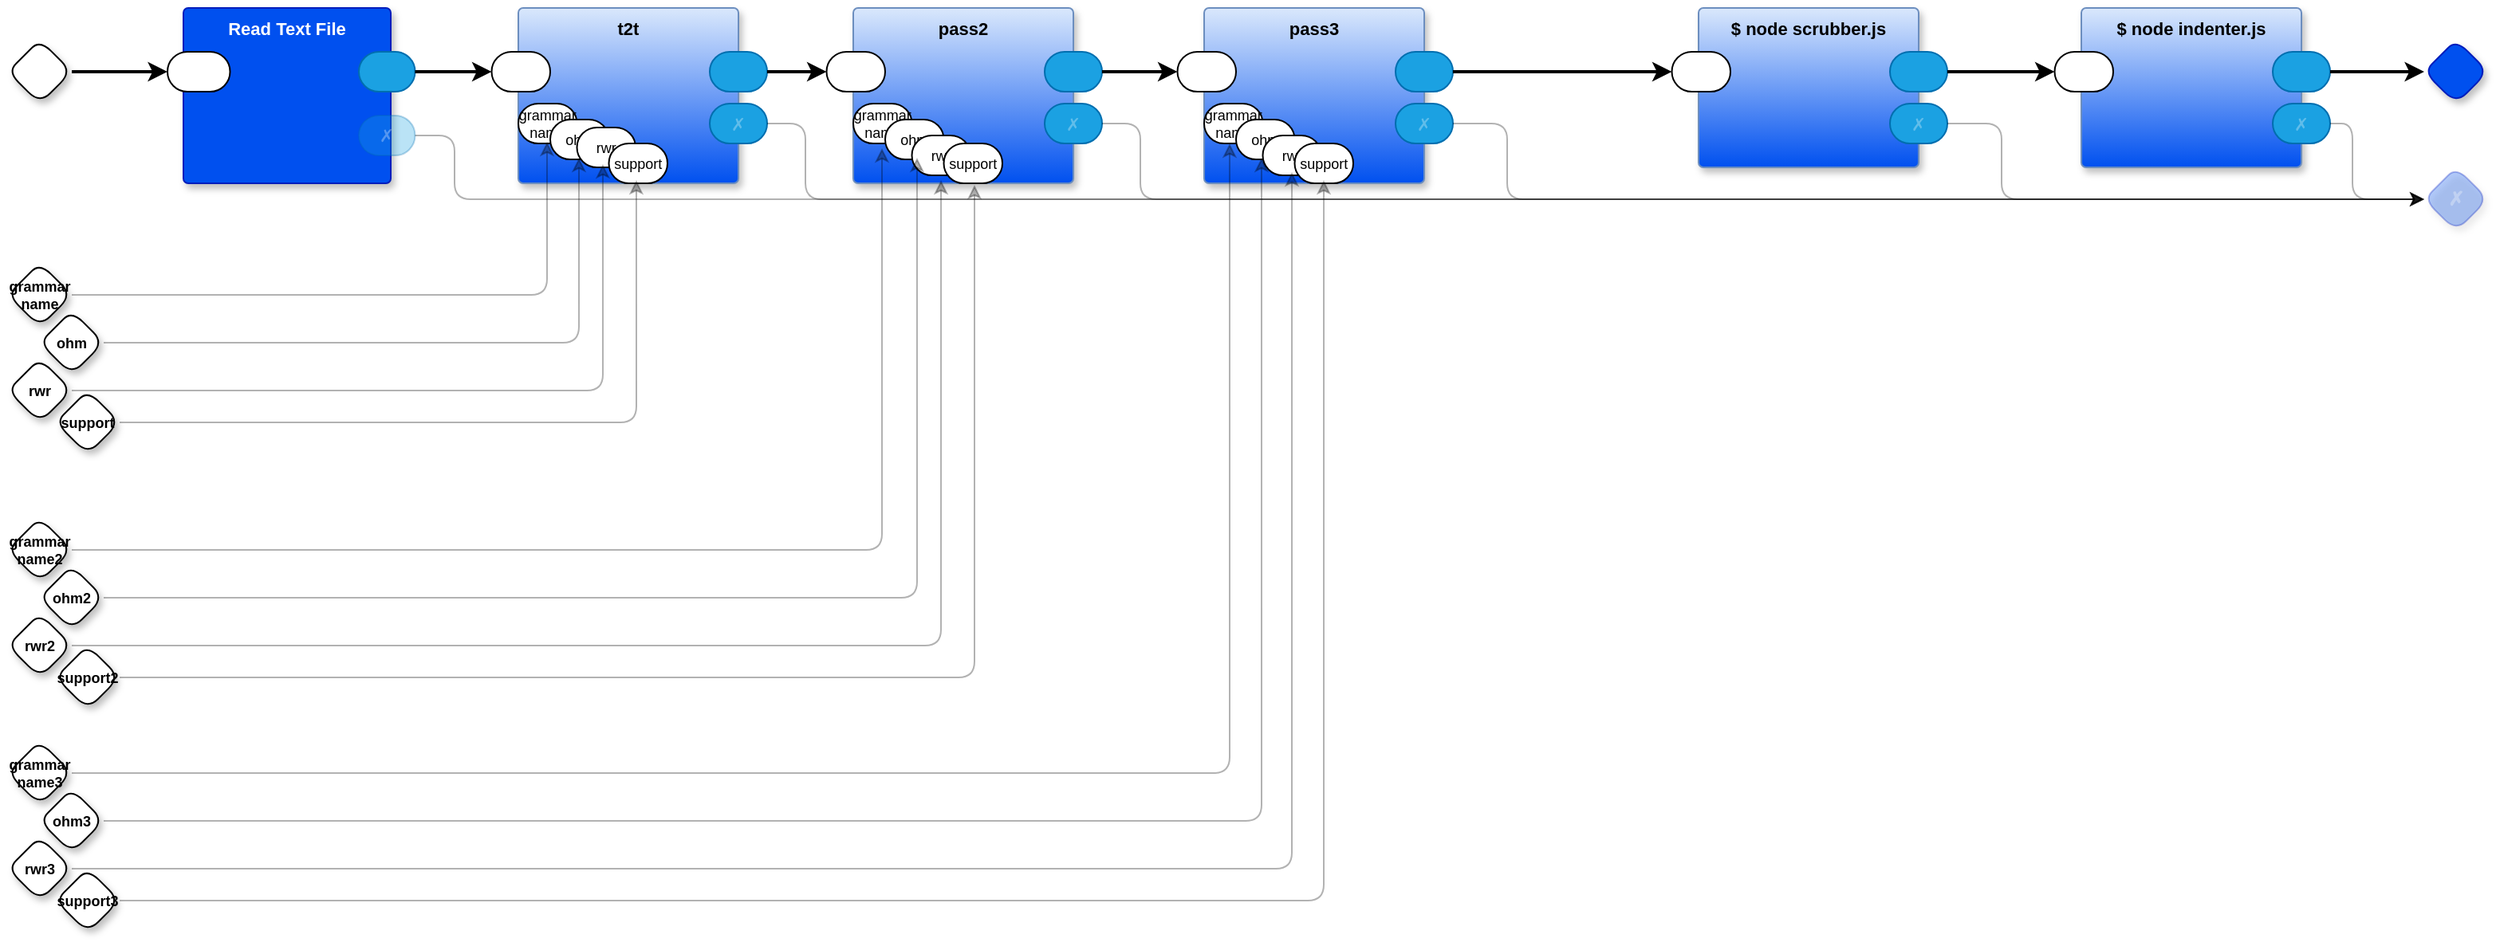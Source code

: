 <mxfile version="24.4.8" type="device" pages="4">
  <diagram id="Rfz-nHKzfFXtIfp8jGCo" name="main">
    <mxGraphModel dx="1050" dy="583" grid="1" gridSize="10" guides="1" tooltips="1" connect="1" arrows="1" fold="1" page="1" pageScale="1" pageWidth="850" pageHeight="1100" math="0" shadow="0">
      <root>
        <mxCell id="0" />
        <mxCell id="1" parent="0" />
        <mxCell id="_-YTuwWALcvk040Sg-yM-1" value="t2t" style="rounded=1;whiteSpace=wrap;html=1;container=1;recursiveResize=0;verticalAlign=top;arcSize=6;fontStyle=1;autosize=0;points=[];absoluteArcSize=1;shadow=1;strokeColor=#6c8ebf;fillColor=#dae8fc;fontFamily=Helvetica;fontSize=11;gradientColor=#0050EF;fontColor=default;" parent="1" vertex="1">
          <mxGeometry x="340" y="120" width="138" height="110" as="geometry">
            <mxRectangle x="-98" y="-1230" width="99" height="26" as="alternateBounds" />
          </mxGeometry>
        </mxCell>
        <mxCell id="_-YTuwWALcvk040Sg-yM-2" value="" style="rounded=1;whiteSpace=wrap;html=1;sketch=0;points=[[0,0.5,0,0,0],[1,0.5,0,0,0]];arcSize=50;fontFamily=Helvetica;fontSize=11;fontColor=default;" parent="_-YTuwWALcvk040Sg-yM-1" vertex="1">
          <mxGeometry x="-16.75" y="27.5" width="36.75" height="25" as="geometry" />
        </mxCell>
        <mxCell id="_-YTuwWALcvk040Sg-yM-3" value="" style="rounded=1;whiteSpace=wrap;html=1;sketch=0;points=[[0,0.5,0,0,0],[1,0.5,0,0,0]];fillColor=#1ba1e2;fontColor=#ffffff;strokeColor=#006EAF;arcSize=50;fontFamily=Helvetica;fontSize=11;" parent="_-YTuwWALcvk040Sg-yM-1" vertex="1">
          <mxGeometry x="120" y="27.5" width="36" height="25" as="geometry" />
        </mxCell>
        <mxCell id="_-YTuwWALcvk040Sg-yM-4" value="✗" style="rounded=1;whiteSpace=wrap;html=1;sketch=0;points=[[0,0.5,0,0,0],[1,0.5,0,0,0]];fillColor=#1ba1e2;fontColor=#ffffff;strokeColor=#006EAF;arcSize=50;fontFamily=Helvetica;fontSize=11;textOpacity=30;" parent="_-YTuwWALcvk040Sg-yM-1" vertex="1">
          <mxGeometry x="120" y="60" width="36" height="25" as="geometry" />
        </mxCell>
        <mxCell id="VTmQtG-PegYEg4OVuffs-2" value="grammar&#xa;name" style="rounded=1;sketch=0;points=[[0,0.5,0,0,0],[1,0.5,0,0,0]];arcSize=50;fontFamily=Helvetica;fontSize=9;fontColor=default;" parent="_-YTuwWALcvk040Sg-yM-1" vertex="1">
          <mxGeometry y="60" width="36.75" height="25" as="geometry" />
        </mxCell>
        <mxCell id="LCIWxbHtnL4AgZjA0z7f-9" value="ohm" style="rounded=1;sketch=0;points=[[0,0.5,0,0,0],[1,0.5,0,0,0]];arcSize=50;fontFamily=Helvetica;fontSize=9;fontColor=default;" parent="_-YTuwWALcvk040Sg-yM-1" vertex="1">
          <mxGeometry x="20" y="70" width="36.75" height="25" as="geometry" />
        </mxCell>
        <mxCell id="LCIWxbHtnL4AgZjA0z7f-10" value="rwr" style="rounded=1;sketch=0;points=[[0,0.5,0,0,0],[1,0.5,0,0,0]];arcSize=50;fontFamily=Helvetica;fontSize=9;fontColor=default;" parent="_-YTuwWALcvk040Sg-yM-1" vertex="1">
          <mxGeometry x="36.75" y="75" width="36.75" height="25" as="geometry" />
        </mxCell>
        <mxCell id="VTmQtG-PegYEg4OVuffs-1" value="support" style="rounded=1;sketch=0;points=[[0,0.5,0,0,0],[1,0.5,0,0,0]];arcSize=50;fontFamily=Helvetica;fontSize=9;fontColor=default;" parent="_-YTuwWALcvk040Sg-yM-1" vertex="1">
          <mxGeometry x="56.75" y="85" width="36.75" height="25" as="geometry" />
        </mxCell>
        <mxCell id="_-YTuwWALcvk040Sg-yM-5" value="" style="rhombus;whiteSpace=wrap;html=1;rounded=1;fontStyle=1;glass=0;sketch=0;fontSize=12;points=[[0,0.5,0,0,0],[0.5,0,0,0,0],[0.5,1,0,0,0],[1,0.5,0,0,0]];shadow=1;fontFamily=Helvetica;fontColor=default;" parent="1" vertex="1">
          <mxGeometry x="20" y="140" width="40" height="40" as="geometry" />
        </mxCell>
        <mxCell id="_-YTuwWALcvk040Sg-yM-6" value="" style="rhombus;whiteSpace=wrap;html=1;rounded=1;fontStyle=1;glass=0;sketch=0;fontSize=12;points=[[0,0.5,0,0,0],[0.5,0,0,0,0],[0.5,1,0,0,0],[1,0.5,0,0,0]];shadow=1;fillColor=#0050ef;fontColor=#ffffff;strokeColor=#001DBC;fontFamily=Helvetica;" parent="1" vertex="1">
          <mxGeometry x="1535" y="140" width="40" height="40" as="geometry" />
        </mxCell>
        <mxCell id="_-YTuwWALcvk040Sg-yM-7" value="✗" style="rhombus;whiteSpace=wrap;html=1;rounded=1;fillColor=#0050ef;fontColor=#ffffff;strokeColor=#001DBC;fontStyle=1;glass=0;sketch=0;fontSize=12;points=[[0,0.5,0,0,0],[0.5,0,0,0,0],[0.5,1,0,0,0],[1,0.5,0,0,0]];shadow=1;opacity=30;textOpacity=30;" parent="1" vertex="1">
          <mxGeometry x="1535" y="220" width="40" height="40" as="geometry" />
        </mxCell>
        <mxCell id="_-YTuwWALcvk040Sg-yM-9" style="edgeStyle=orthogonalEdgeStyle;rounded=1;orthogonalLoop=1;jettySize=auto;html=1;exitX=1;exitY=0.5;exitDx=0;exitDy=0;exitPerimeter=0;entryX=0;entryY=0.5;entryDx=0;entryDy=0;entryPerimeter=0;curved=0;opacity=30;" parent="1" source="_-YTuwWALcvk040Sg-yM-4" target="_-YTuwWALcvk040Sg-yM-7" edge="1">
          <mxGeometry relative="1" as="geometry">
            <Array as="points">
              <mxPoint x="520" y="193" />
              <mxPoint x="520" y="240" />
              <mxPoint x="770" y="240" />
            </Array>
          </mxGeometry>
        </mxCell>
        <mxCell id="VGZLOjveox1qzQNJpgzl-1" value="Read Text File" style="rounded=1;whiteSpace=wrap;html=1;sketch=0;container=1;recursiveResize=0;verticalAlign=top;arcSize=6;fontStyle=1;autosize=0;points=[];absoluteArcSize=1;shadow=1;strokeColor=#001DBC;fillColor=#0050ef;fontColor=#ffffff;fontFamily=Helvetica;fontSize=11;" parent="1" vertex="1">
          <mxGeometry x="130" y="120" width="130" height="110" as="geometry">
            <mxRectangle x="-98" y="-1230" width="99" height="26" as="alternateBounds" />
          </mxGeometry>
        </mxCell>
        <mxCell id="VGZLOjveox1qzQNJpgzl-2" value="" style="rounded=1;whiteSpace=wrap;html=1;sketch=0;points=[[0,0.5,0,0,0],[1,0.5,0,0,0]];arcSize=50;fontFamily=Helvetica;fontSize=11;fontColor=default;" parent="VGZLOjveox1qzQNJpgzl-1" vertex="1">
          <mxGeometry x="-10" y="27.5" width="39.25" height="25" as="geometry" />
        </mxCell>
        <mxCell id="VGZLOjveox1qzQNJpgzl-3" value="" style="rounded=1;whiteSpace=wrap;html=1;sketch=0;points=[[0,0.5,0,0,0],[1,0.5,0,0,0]];fillColor=#1ba1e2;fontColor=#ffffff;strokeColor=#006EAF;arcSize=50;fontFamily=Helvetica;fontSize=11;" parent="VGZLOjveox1qzQNJpgzl-1" vertex="1">
          <mxGeometry x="110" y="27.5" width="35.25" height="25" as="geometry" />
        </mxCell>
        <mxCell id="VGZLOjveox1qzQNJpgzl-4" value="✗" style="rounded=1;whiteSpace=wrap;html=1;sketch=0;points=[[0,0.5,0,0,0],[1,0.5,0,0,0]];fillColor=#1ba1e2;fontColor=#ffffff;strokeColor=#006EAF;arcSize=50;fontFamily=Helvetica;fontSize=11;textOpacity=30;opacity=30;" parent="VGZLOjveox1qzQNJpgzl-1" vertex="1">
          <mxGeometry x="110" y="67.5" width="35.25" height="25" as="geometry" />
        </mxCell>
        <mxCell id="VGZLOjveox1qzQNJpgzl-5" style="edgeStyle=orthogonalEdgeStyle;rounded=0;orthogonalLoop=1;jettySize=auto;html=1;exitX=1;exitY=0.5;exitDx=0;exitDy=0;exitPerimeter=0;entryX=0;entryY=0.5;entryDx=0;entryDy=0;entryPerimeter=0;strokeWidth=2;" parent="1" source="_-YTuwWALcvk040Sg-yM-5" target="VGZLOjveox1qzQNJpgzl-2" edge="1">
          <mxGeometry relative="1" as="geometry" />
        </mxCell>
        <mxCell id="VGZLOjveox1qzQNJpgzl-6" style="edgeStyle=orthogonalEdgeStyle;rounded=0;orthogonalLoop=1;jettySize=auto;html=1;exitX=1;exitY=0.5;exitDx=0;exitDy=0;exitPerimeter=0;strokeWidth=2;" parent="1" source="VGZLOjveox1qzQNJpgzl-3" target="_-YTuwWALcvk040Sg-yM-2" edge="1">
          <mxGeometry relative="1" as="geometry" />
        </mxCell>
        <mxCell id="VGZLOjveox1qzQNJpgzl-7" style="edgeStyle=orthogonalEdgeStyle;rounded=1;orthogonalLoop=1;jettySize=auto;html=1;exitX=1;exitY=0.5;exitDx=0;exitDy=0;exitPerimeter=0;entryX=0;entryY=0.5;entryDx=0;entryDy=0;entryPerimeter=0;curved=0;opacity=30;" parent="1" source="VGZLOjveox1qzQNJpgzl-4" target="_-YTuwWALcvk040Sg-yM-7" edge="1">
          <mxGeometry relative="1" as="geometry">
            <Array as="points">
              <mxPoint x="300" y="200" />
              <mxPoint x="300" y="240" />
            </Array>
          </mxGeometry>
        </mxCell>
        <mxCell id="CZ-6qLe8DsOaRnYPHkps-1" value="pass2" style="rounded=1;whiteSpace=wrap;html=1;container=1;recursiveResize=0;verticalAlign=top;arcSize=6;fontStyle=1;autosize=0;points=[];absoluteArcSize=1;shadow=1;strokeColor=#6c8ebf;fillColor=#dae8fc;fontFamily=Helvetica;fontSize=11;gradientColor=#0050EF;fontColor=default;" parent="1" vertex="1">
          <mxGeometry x="550" y="120" width="138" height="110" as="geometry">
            <mxRectangle x="-98" y="-1230" width="99" height="26" as="alternateBounds" />
          </mxGeometry>
        </mxCell>
        <mxCell id="CZ-6qLe8DsOaRnYPHkps-2" value="" style="rounded=1;whiteSpace=wrap;html=1;sketch=0;points=[[0,0.5,0,0,0],[1,0.5,0,0,0]];arcSize=50;fontFamily=Helvetica;fontSize=11;fontColor=default;" parent="CZ-6qLe8DsOaRnYPHkps-1" vertex="1">
          <mxGeometry x="-16.75" y="27.5" width="36.75" height="25" as="geometry" />
        </mxCell>
        <mxCell id="CZ-6qLe8DsOaRnYPHkps-3" value="" style="rounded=1;whiteSpace=wrap;html=1;sketch=0;points=[[0,0.5,0,0,0],[1,0.5,0,0,0]];fillColor=#1ba1e2;fontColor=#ffffff;strokeColor=#006EAF;arcSize=50;fontFamily=Helvetica;fontSize=11;" parent="CZ-6qLe8DsOaRnYPHkps-1" vertex="1">
          <mxGeometry x="120" y="27.5" width="36" height="25" as="geometry" />
        </mxCell>
        <mxCell id="CZ-6qLe8DsOaRnYPHkps-4" value="✗" style="rounded=1;whiteSpace=wrap;html=1;sketch=0;points=[[0,0.5,0,0,0],[1,0.5,0,0,0]];fillColor=#1ba1e2;fontColor=#ffffff;strokeColor=#006EAF;arcSize=50;fontFamily=Helvetica;fontSize=11;textOpacity=30;" parent="CZ-6qLe8DsOaRnYPHkps-1" vertex="1">
          <mxGeometry x="120" y="60" width="36" height="25" as="geometry" />
        </mxCell>
        <mxCell id="LCIWxbHtnL4AgZjA0z7f-11" value="grammar&#xa;name" style="rounded=1;sketch=0;points=[[0,0.5,0,0,0],[1,0.5,0,0,0]];arcSize=50;fontFamily=Helvetica;fontSize=9;fontColor=default;" parent="CZ-6qLe8DsOaRnYPHkps-1" vertex="1">
          <mxGeometry y="60" width="36.75" height="25" as="geometry" />
        </mxCell>
        <mxCell id="LCIWxbHtnL4AgZjA0z7f-12" value="ohm" style="rounded=1;sketch=0;points=[[0,0.5,0,0,0],[1,0.5,0,0,0]];arcSize=50;fontFamily=Helvetica;fontSize=9;fontColor=default;" parent="CZ-6qLe8DsOaRnYPHkps-1" vertex="1">
          <mxGeometry x="20" y="70" width="36.75" height="25" as="geometry" />
        </mxCell>
        <mxCell id="VTmQtG-PegYEg4OVuffs-7" value="rwr" style="rounded=1;sketch=0;points=[[0,0.5,0,0,0],[1,0.5,0,0,0]];arcSize=50;fontFamily=Helvetica;fontSize=9;fontColor=default;" parent="CZ-6qLe8DsOaRnYPHkps-1" vertex="1">
          <mxGeometry x="36.75" y="80" width="36.75" height="25" as="geometry" />
        </mxCell>
        <mxCell id="VTmQtG-PegYEg4OVuffs-8" value="support" style="rounded=1;sketch=0;points=[[0,0.5,0,0,0],[1,0.5,0,0,0]];arcSize=50;fontFamily=Helvetica;fontSize=9;fontColor=default;" parent="CZ-6qLe8DsOaRnYPHkps-1" vertex="1">
          <mxGeometry x="56.75" y="85" width="36.75" height="25" as="geometry" />
        </mxCell>
        <mxCell id="CZ-6qLe8DsOaRnYPHkps-5" style="edgeStyle=orthogonalEdgeStyle;rounded=1;orthogonalLoop=1;jettySize=auto;html=1;exitX=1;exitY=0.5;exitDx=0;exitDy=0;exitPerimeter=0;entryX=0;entryY=0.5;entryDx=0;entryDy=0;entryPerimeter=0;curved=0;opacity=30;" parent="1" source="CZ-6qLe8DsOaRnYPHkps-4" target="_-YTuwWALcvk040Sg-yM-7" edge="1">
          <mxGeometry relative="1" as="geometry">
            <Array as="points">
              <mxPoint x="730" y="193" />
              <mxPoint x="730" y="240" />
            </Array>
          </mxGeometry>
        </mxCell>
        <mxCell id="LCIWxbHtnL4AgZjA0z7f-1" value="$ node indenter.js" style="rounded=1;whiteSpace=wrap;html=1;container=1;recursiveResize=0;verticalAlign=top;arcSize=6;fontStyle=1;autosize=0;points=[];absoluteArcSize=1;shadow=1;strokeColor=#6c8ebf;fillColor=#dae8fc;fontFamily=Helvetica;fontSize=11;gradientColor=#0050EF;fontColor=default;" parent="1" vertex="1">
          <mxGeometry x="1320" y="120" width="138" height="100" as="geometry">
            <mxRectangle x="-98" y="-1230" width="99" height="26" as="alternateBounds" />
          </mxGeometry>
        </mxCell>
        <mxCell id="LCIWxbHtnL4AgZjA0z7f-2" value="" style="rounded=1;whiteSpace=wrap;html=1;sketch=0;points=[[0,0.5,0,0,0],[1,0.5,0,0,0]];arcSize=50;fontFamily=Helvetica;fontSize=11;fontColor=default;" parent="LCIWxbHtnL4AgZjA0z7f-1" vertex="1">
          <mxGeometry x="-16.75" y="27.5" width="36.75" height="25" as="geometry" />
        </mxCell>
        <mxCell id="LCIWxbHtnL4AgZjA0z7f-3" value="" style="rounded=1;whiteSpace=wrap;html=1;sketch=0;points=[[0,0.5,0,0,0],[1,0.5,0,0,0]];fillColor=#1ba1e2;fontColor=#ffffff;strokeColor=#006EAF;arcSize=50;fontFamily=Helvetica;fontSize=11;" parent="LCIWxbHtnL4AgZjA0z7f-1" vertex="1">
          <mxGeometry x="120" y="27.5" width="36" height="25" as="geometry" />
        </mxCell>
        <mxCell id="LCIWxbHtnL4AgZjA0z7f-4" value="✗" style="rounded=1;whiteSpace=wrap;html=1;sketch=0;points=[[0,0.5,0,0,0],[1,0.5,0,0,0]];fillColor=#1ba1e2;fontColor=#ffffff;strokeColor=#006EAF;arcSize=50;fontFamily=Helvetica;fontSize=11;textOpacity=30;" parent="LCIWxbHtnL4AgZjA0z7f-1" vertex="1">
          <mxGeometry x="120" y="60" width="36" height="25" as="geometry" />
        </mxCell>
        <mxCell id="LCIWxbHtnL4AgZjA0z7f-7" style="edgeStyle=orthogonalEdgeStyle;rounded=1;orthogonalLoop=1;jettySize=auto;html=1;entryX=0;entryY=0.5;entryDx=0;entryDy=0;entryPerimeter=0;curved=0;opacity=30;" parent="1" source="LCIWxbHtnL4AgZjA0z7f-4" target="_-YTuwWALcvk040Sg-yM-7" edge="1">
          <mxGeometry relative="1" as="geometry">
            <Array as="points">
              <mxPoint x="1490" y="193" />
              <mxPoint x="1490" y="240" />
            </Array>
          </mxGeometry>
        </mxCell>
        <mxCell id="LCIWxbHtnL4AgZjA0z7f-13" value="grammar&#xa;name" style="rhombus;rounded=1;fontStyle=1;glass=0;sketch=0;fontSize=9;points=[[0,0.5,0,0,0],[0.5,0,0,0,0],[0.5,1,0,0,0],[1,0.5,0,0,0]];shadow=1;fontFamily=Helvetica;fontColor=default;" parent="1" vertex="1">
          <mxGeometry x="20" y="280" width="40" height="40" as="geometry" />
        </mxCell>
        <mxCell id="LCIWxbHtnL4AgZjA0z7f-14" value="ohm" style="rhombus;rounded=1;fontStyle=1;glass=0;sketch=0;fontSize=9;points=[[0,0.5,0,0,0],[0.5,0,0,0,0],[0.5,1,0,0,0],[1,0.5,0,0,0]];shadow=1;fontFamily=Helvetica;fontColor=default;" parent="1" vertex="1">
          <mxGeometry x="40" y="310" width="40" height="40" as="geometry" />
        </mxCell>
        <mxCell id="LCIWxbHtnL4AgZjA0z7f-17" style="edgeStyle=orthogonalEdgeStyle;rounded=1;orthogonalLoop=1;jettySize=auto;html=1;exitX=1;exitY=0.5;exitDx=0;exitDy=0;exitPerimeter=0;entryX=0.49;entryY=0.96;entryDx=0;entryDy=0;entryPerimeter=0;curved=0;opacity=30;" parent="1" source="LCIWxbHtnL4AgZjA0z7f-13" target="VTmQtG-PegYEg4OVuffs-2" edge="1">
          <mxGeometry relative="1" as="geometry" />
        </mxCell>
        <mxCell id="LCIWxbHtnL4AgZjA0z7f-18" style="edgeStyle=orthogonalEdgeStyle;rounded=1;orthogonalLoop=1;jettySize=auto;html=1;exitX=1;exitY=0.5;exitDx=0;exitDy=0;exitPerimeter=0;entryX=0.49;entryY=0.96;entryDx=0;entryDy=0;entryPerimeter=0;curved=0;opacity=30;" parent="1" source="LCIWxbHtnL4AgZjA0z7f-14" target="LCIWxbHtnL4AgZjA0z7f-9" edge="1">
          <mxGeometry relative="1" as="geometry" />
        </mxCell>
        <mxCell id="VTmQtG-PegYEg4OVuffs-3" value="rwr" style="rhombus;rounded=1;fontStyle=1;glass=0;sketch=0;fontSize=9;points=[[0,0.5,0,0,0],[0.5,0,0,0,0],[0.5,1,0,0,0],[1,0.5,0,0,0]];shadow=1;fontFamily=Helvetica;fontColor=default;" parent="1" vertex="1">
          <mxGeometry x="20" y="340" width="40" height="40" as="geometry" />
        </mxCell>
        <mxCell id="VTmQtG-PegYEg4OVuffs-4" value="support" style="rhombus;rounded=1;fontStyle=1;glass=0;sketch=0;fontSize=9;points=[[0,0.5,0,0,0],[0.5,0,0,0,0],[0.5,1,0,0,0],[1,0.5,0,0,0]];shadow=1;fontFamily=Helvetica;fontColor=default;" parent="1" vertex="1">
          <mxGeometry x="50" y="360" width="40" height="40" as="geometry" />
        </mxCell>
        <mxCell id="VTmQtG-PegYEg4OVuffs-5" style="edgeStyle=orthogonalEdgeStyle;rounded=1;orthogonalLoop=1;jettySize=auto;html=1;exitX=1;exitY=0.5;exitDx=0;exitDy=0;exitPerimeter=0;entryX=0.442;entryY=0.92;entryDx=0;entryDy=0;entryPerimeter=0;curved=0;opacity=30;" parent="1" source="VTmQtG-PegYEg4OVuffs-3" target="LCIWxbHtnL4AgZjA0z7f-10" edge="1">
          <mxGeometry relative="1" as="geometry" />
        </mxCell>
        <mxCell id="VTmQtG-PegYEg4OVuffs-6" style="edgeStyle=orthogonalEdgeStyle;rounded=1;orthogonalLoop=1;jettySize=auto;html=1;exitX=1;exitY=0.5;exitDx=0;exitDy=0;exitPerimeter=0;entryX=0.469;entryY=0.92;entryDx=0;entryDy=0;entryPerimeter=0;curved=0;opacity=30;" parent="1" source="VTmQtG-PegYEg4OVuffs-4" target="VTmQtG-PegYEg4OVuffs-1" edge="1">
          <mxGeometry relative="1" as="geometry" />
        </mxCell>
        <mxCell id="VTmQtG-PegYEg4OVuffs-9" value="grammar&#xa;name2" style="rhombus;rounded=1;fontStyle=1;glass=0;sketch=0;fontSize=9;points=[[0,0.5,0,0,0],[0.5,0,0,0,0],[0.5,1,0,0,0],[1,0.5,0,0,0]];shadow=1;fontFamily=Helvetica;fontColor=default;" parent="1" vertex="1">
          <mxGeometry x="20" y="440" width="40" height="40" as="geometry" />
        </mxCell>
        <mxCell id="VTmQtG-PegYEg4OVuffs-10" value="ohm2" style="rhombus;rounded=1;fontStyle=1;glass=0;sketch=0;fontSize=9;points=[[0,0.5,0,0,0],[0.5,0,0,0,0],[0.5,1,0,0,0],[1,0.5,0,0,0]];shadow=1;fontFamily=Helvetica;fontColor=default;" parent="1" vertex="1">
          <mxGeometry x="40" y="470" width="40" height="40" as="geometry" />
        </mxCell>
        <mxCell id="VTmQtG-PegYEg4OVuffs-11" value="rwr2" style="rhombus;rounded=1;fontStyle=1;glass=0;sketch=0;fontSize=9;points=[[0,0.5,0,0,0],[0.5,0,0,0,0],[0.5,1,0,0,0],[1,0.5,0,0,0]];shadow=1;fontFamily=Helvetica;fontColor=default;" parent="1" vertex="1">
          <mxGeometry x="20" y="500" width="40" height="40" as="geometry" />
        </mxCell>
        <mxCell id="VTmQtG-PegYEg4OVuffs-12" value="support2" style="rhombus;rounded=1;fontStyle=1;glass=0;sketch=0;fontSize=9;points=[[0,0.5,0,0,0],[0.5,0,0,0,0],[0.5,1,0,0,0],[1,0.5,0,0,0]];shadow=1;fontFamily=Helvetica;fontColor=default;" parent="1" vertex="1">
          <mxGeometry x="50" y="520" width="40" height="40" as="geometry" />
        </mxCell>
        <mxCell id="VTmQtG-PegYEg4OVuffs-13" style="edgeStyle=orthogonalEdgeStyle;rounded=1;orthogonalLoop=1;jettySize=auto;html=1;exitX=1;exitY=0.5;exitDx=0;exitDy=0;exitPerimeter=0;entryX=0.49;entryY=1.12;entryDx=0;entryDy=0;entryPerimeter=0;curved=0;opacity=30;" parent="1" source="VTmQtG-PegYEg4OVuffs-9" target="LCIWxbHtnL4AgZjA0z7f-11" edge="1">
          <mxGeometry relative="1" as="geometry">
            <mxPoint x="188" y="460" as="targetPoint" />
          </mxGeometry>
        </mxCell>
        <mxCell id="VTmQtG-PegYEg4OVuffs-14" style="edgeStyle=orthogonalEdgeStyle;curved=0;rounded=1;orthogonalLoop=1;jettySize=auto;html=1;exitX=1;exitY=0.5;exitDx=0;exitDy=0;exitPerimeter=0;entryX=0.544;entryY=0.96;entryDx=0;entryDy=0;entryPerimeter=0;opacity=30;strokeColor=default;align=center;verticalAlign=middle;fontFamily=Helvetica;fontSize=11;fontColor=default;labelBackgroundColor=default;endArrow=classic;" parent="1" source="VTmQtG-PegYEg4OVuffs-10" target="LCIWxbHtnL4AgZjA0z7f-12" edge="1">
          <mxGeometry relative="1" as="geometry">
            <mxPoint x="258" y="490" as="targetPoint" />
          </mxGeometry>
        </mxCell>
        <mxCell id="VTmQtG-PegYEg4OVuffs-15" style="edgeStyle=orthogonalEdgeStyle;curved=0;rounded=1;orthogonalLoop=1;jettySize=auto;html=1;exitX=1;exitY=0.5;exitDx=0;exitDy=0;exitPerimeter=0;entryX=0.497;entryY=1.12;entryDx=0;entryDy=0;entryPerimeter=0;opacity=30;strokeColor=default;align=center;verticalAlign=middle;fontFamily=Helvetica;fontSize=11;fontColor=default;labelBackgroundColor=default;endArrow=classic;" parent="1" source="VTmQtG-PegYEg4OVuffs-11" target="VTmQtG-PegYEg4OVuffs-7" edge="1">
          <mxGeometry relative="1" as="geometry">
            <mxPoint x="198" y="520" as="targetPoint" />
          </mxGeometry>
        </mxCell>
        <mxCell id="VTmQtG-PegYEg4OVuffs-16" style="edgeStyle=orthogonalEdgeStyle;curved=0;rounded=1;orthogonalLoop=1;jettySize=auto;html=1;exitX=1;exitY=0.5;exitDx=0;exitDy=0;exitPerimeter=0;entryX=0.524;entryY=1.04;entryDx=0;entryDy=0;entryPerimeter=0;opacity=30;strokeColor=default;align=center;verticalAlign=middle;fontFamily=Helvetica;fontSize=11;fontColor=default;labelBackgroundColor=default;endArrow=classic;" parent="1" source="VTmQtG-PegYEg4OVuffs-12" target="VTmQtG-PegYEg4OVuffs-8" edge="1">
          <mxGeometry relative="1" as="geometry">
            <mxPoint x="268" y="550" as="targetPoint" />
          </mxGeometry>
        </mxCell>
        <mxCell id="PeTct7XzJ5eczt-76ZHi-1" style="edgeStyle=orthogonalEdgeStyle;curved=0;rounded=1;orthogonalLoop=1;jettySize=auto;html=1;exitX=1;exitY=0.5;exitDx=0;exitDy=0;exitPerimeter=0;entryX=0;entryY=0.5;entryDx=0;entryDy=0;entryPerimeter=0;strokeColor=default;strokeWidth=2;align=center;verticalAlign=middle;fontFamily=Helvetica;fontSize=11;fontColor=default;labelBackgroundColor=default;endArrow=classic;" parent="1" source="_-YTuwWALcvk040Sg-yM-3" target="CZ-6qLe8DsOaRnYPHkps-2" edge="1">
          <mxGeometry relative="1" as="geometry" />
        </mxCell>
        <mxCell id="PeTct7XzJ5eczt-76ZHi-3" value="pass3" style="rounded=1;whiteSpace=wrap;html=1;container=1;recursiveResize=0;verticalAlign=top;arcSize=6;fontStyle=1;autosize=0;points=[];absoluteArcSize=1;shadow=1;strokeColor=#6c8ebf;fillColor=#dae8fc;fontFamily=Helvetica;fontSize=11;gradientColor=#0050EF;fontColor=default;" parent="1" vertex="1">
          <mxGeometry x="770" y="120" width="138" height="110" as="geometry">
            <mxRectangle x="-98" y="-1230" width="99" height="26" as="alternateBounds" />
          </mxGeometry>
        </mxCell>
        <mxCell id="PeTct7XzJ5eczt-76ZHi-4" value="" style="rounded=1;whiteSpace=wrap;html=1;sketch=0;points=[[0,0.5,0,0,0],[1,0.5,0,0,0]];arcSize=50;fontFamily=Helvetica;fontSize=11;fontColor=default;" parent="PeTct7XzJ5eczt-76ZHi-3" vertex="1">
          <mxGeometry x="-16.75" y="27.5" width="36.75" height="25" as="geometry" />
        </mxCell>
        <mxCell id="PeTct7XzJ5eczt-76ZHi-5" value="" style="rounded=1;whiteSpace=wrap;html=1;sketch=0;points=[[0,0.5,0,0,0],[1,0.5,0,0,0]];fillColor=#1ba1e2;fontColor=#ffffff;strokeColor=#006EAF;arcSize=50;fontFamily=Helvetica;fontSize=11;" parent="PeTct7XzJ5eczt-76ZHi-3" vertex="1">
          <mxGeometry x="120" y="27.5" width="36" height="25" as="geometry" />
        </mxCell>
        <mxCell id="PeTct7XzJ5eczt-76ZHi-6" value="✗" style="rounded=1;whiteSpace=wrap;html=1;sketch=0;points=[[0,0.5,0,0,0],[1,0.5,0,0,0]];fillColor=#1ba1e2;fontColor=#ffffff;strokeColor=#006EAF;arcSize=50;fontFamily=Helvetica;fontSize=11;textOpacity=30;" parent="PeTct7XzJ5eczt-76ZHi-3" vertex="1">
          <mxGeometry x="120" y="60" width="36" height="25" as="geometry" />
        </mxCell>
        <mxCell id="PeTct7XzJ5eczt-76ZHi-7" value="grammar&#xa;name" style="rounded=1;sketch=0;points=[[0,0.5,0,0,0],[1,0.5,0,0,0]];arcSize=50;fontFamily=Helvetica;fontSize=9;fontColor=default;" parent="PeTct7XzJ5eczt-76ZHi-3" vertex="1">
          <mxGeometry y="60" width="36.75" height="25" as="geometry" />
        </mxCell>
        <mxCell id="PeTct7XzJ5eczt-76ZHi-8" value="ohm" style="rounded=1;sketch=0;points=[[0,0.5,0,0,0],[1,0.5,0,0,0]];arcSize=50;fontFamily=Helvetica;fontSize=9;fontColor=default;" parent="PeTct7XzJ5eczt-76ZHi-3" vertex="1">
          <mxGeometry x="20" y="70" width="36.75" height="25" as="geometry" />
        </mxCell>
        <mxCell id="PeTct7XzJ5eczt-76ZHi-9" value="rwr" style="rounded=1;sketch=0;points=[[0,0.5,0,0,0],[1,0.5,0,0,0]];arcSize=50;fontFamily=Helvetica;fontSize=9;fontColor=default;" parent="PeTct7XzJ5eczt-76ZHi-3" vertex="1">
          <mxGeometry x="36.75" y="80" width="36.75" height="25" as="geometry" />
        </mxCell>
        <mxCell id="PeTct7XzJ5eczt-76ZHi-10" value="support" style="rounded=1;sketch=0;points=[[0,0.5,0,0,0],[1,0.5,0,0,0]];arcSize=50;fontFamily=Helvetica;fontSize=9;fontColor=default;" parent="PeTct7XzJ5eczt-76ZHi-3" vertex="1">
          <mxGeometry x="56.75" y="85" width="36.75" height="25" as="geometry" />
        </mxCell>
        <mxCell id="PeTct7XzJ5eczt-76ZHi-11" style="edgeStyle=orthogonalEdgeStyle;curved=0;rounded=1;orthogonalLoop=1;jettySize=auto;html=1;exitX=1;exitY=0.5;exitDx=0;exitDy=0;exitPerimeter=0;entryX=0;entryY=0.5;entryDx=0;entryDy=0;entryPerimeter=0;strokeColor=default;strokeWidth=2;align=center;verticalAlign=middle;fontFamily=Helvetica;fontSize=11;fontColor=default;labelBackgroundColor=default;endArrow=classic;" parent="1" source="CZ-6qLe8DsOaRnYPHkps-3" target="PeTct7XzJ5eczt-76ZHi-4" edge="1">
          <mxGeometry relative="1" as="geometry" />
        </mxCell>
        <mxCell id="FwD1aDwRomljv2TTWLnS-1" style="edgeStyle=orthogonalEdgeStyle;curved=0;rounded=1;orthogonalLoop=1;jettySize=auto;html=1;entryX=0;entryY=0.5;entryDx=0;entryDy=0;entryPerimeter=0;strokeColor=default;strokeWidth=1;align=center;verticalAlign=middle;fontFamily=Helvetica;fontSize=11;fontColor=default;labelBackgroundColor=default;endArrow=classic;opacity=30;" parent="1" source="PeTct7XzJ5eczt-76ZHi-6" target="_-YTuwWALcvk040Sg-yM-7" edge="1">
          <mxGeometry relative="1" as="geometry">
            <Array as="points">
              <mxPoint x="960" y="193" />
              <mxPoint x="960" y="240" />
            </Array>
          </mxGeometry>
        </mxCell>
        <mxCell id="FwD1aDwRomljv2TTWLnS-2" value="grammar&#xa;name3" style="rhombus;rounded=1;fontStyle=1;glass=0;sketch=0;fontSize=9;points=[[0,0.5,0,0,0],[0.5,0,0,0,0],[0.5,1,0,0,0],[1,0.5,0,0,0]];shadow=1;fontFamily=Helvetica;fontColor=default;" parent="1" vertex="1">
          <mxGeometry x="20" y="580" width="40" height="40" as="geometry" />
        </mxCell>
        <mxCell id="FwD1aDwRomljv2TTWLnS-3" value="ohm3" style="rhombus;rounded=1;fontStyle=1;glass=0;sketch=0;fontSize=9;points=[[0,0.5,0,0,0],[0.5,0,0,0,0],[0.5,1,0,0,0],[1,0.5,0,0,0]];shadow=1;fontFamily=Helvetica;fontColor=default;" parent="1" vertex="1">
          <mxGeometry x="40" y="610" width="40" height="40" as="geometry" />
        </mxCell>
        <mxCell id="FwD1aDwRomljv2TTWLnS-4" value="rwr3" style="rhombus;rounded=1;fontStyle=1;glass=0;sketch=0;fontSize=9;points=[[0,0.5,0,0,0],[0.5,0,0,0,0],[0.5,1,0,0,0],[1,0.5,0,0,0]];shadow=1;fontFamily=Helvetica;fontColor=default;" parent="1" vertex="1">
          <mxGeometry x="20" y="640" width="40" height="40" as="geometry" />
        </mxCell>
        <mxCell id="FwD1aDwRomljv2TTWLnS-5" value="support3" style="rhombus;rounded=1;fontStyle=1;glass=0;sketch=0;fontSize=9;points=[[0,0.5,0,0,0],[0.5,0,0,0,0],[0.5,1,0,0,0],[1,0.5,0,0,0]];shadow=1;fontFamily=Helvetica;fontColor=default;" parent="1" vertex="1">
          <mxGeometry x="50" y="660" width="40" height="40" as="geometry" />
        </mxCell>
        <mxCell id="FwD1aDwRomljv2TTWLnS-6" style="edgeStyle=orthogonalEdgeStyle;curved=0;rounded=1;orthogonalLoop=1;jettySize=auto;html=1;exitX=1;exitY=0.5;exitDx=0;exitDy=0;exitPerimeter=0;entryX=0.435;entryY=1;entryDx=0;entryDy=0;entryPerimeter=0;strokeColor=default;strokeWidth=1;align=center;verticalAlign=middle;fontFamily=Helvetica;fontSize=11;fontColor=default;labelBackgroundColor=default;endArrow=classic;opacity=30;" parent="1" source="FwD1aDwRomljv2TTWLnS-2" target="PeTct7XzJ5eczt-76ZHi-7" edge="1">
          <mxGeometry relative="1" as="geometry" />
        </mxCell>
        <mxCell id="FwD1aDwRomljv2TTWLnS-7" style="edgeStyle=orthogonalEdgeStyle;curved=0;rounded=1;orthogonalLoop=1;jettySize=auto;html=1;exitX=1;exitY=0.5;exitDx=0;exitDy=0;exitPerimeter=0;entryX=0.435;entryY=0.96;entryDx=0;entryDy=0;entryPerimeter=0;opacity=30;strokeColor=default;strokeWidth=1;align=center;verticalAlign=middle;fontFamily=Helvetica;fontSize=11;fontColor=default;labelBackgroundColor=default;endArrow=classic;" parent="1" source="FwD1aDwRomljv2TTWLnS-3" target="PeTct7XzJ5eczt-76ZHi-8" edge="1">
          <mxGeometry relative="1" as="geometry" />
        </mxCell>
        <mxCell id="FwD1aDwRomljv2TTWLnS-8" style="edgeStyle=orthogonalEdgeStyle;curved=0;rounded=1;orthogonalLoop=1;jettySize=auto;html=1;exitX=1;exitY=0.5;exitDx=0;exitDy=0;exitPerimeter=0;entryX=0.497;entryY=0.92;entryDx=0;entryDy=0;entryPerimeter=0;opacity=30;strokeColor=default;strokeWidth=1;align=center;verticalAlign=middle;fontFamily=Helvetica;fontSize=11;fontColor=default;labelBackgroundColor=default;endArrow=classic;" parent="1" source="FwD1aDwRomljv2TTWLnS-4" target="PeTct7XzJ5eczt-76ZHi-9" edge="1">
          <mxGeometry relative="1" as="geometry" />
        </mxCell>
        <mxCell id="FwD1aDwRomljv2TTWLnS-9" style="edgeStyle=orthogonalEdgeStyle;curved=0;rounded=1;orthogonalLoop=1;jettySize=auto;html=1;exitX=1;exitY=0.5;exitDx=0;exitDy=0;exitPerimeter=0;entryX=0.497;entryY=0.92;entryDx=0;entryDy=0;entryPerimeter=0;opacity=30;strokeColor=default;strokeWidth=1;align=center;verticalAlign=middle;fontFamily=Helvetica;fontSize=11;fontColor=default;labelBackgroundColor=default;endArrow=classic;" parent="1" source="FwD1aDwRomljv2TTWLnS-5" target="PeTct7XzJ5eczt-76ZHi-10" edge="1">
          <mxGeometry relative="1" as="geometry" />
        </mxCell>
        <mxCell id="AomCqyVgUgGo4Gin0dHb-2" style="edgeStyle=orthogonalEdgeStyle;curved=0;rounded=1;orthogonalLoop=1;jettySize=auto;html=1;exitX=1;exitY=0.5;exitDx=0;exitDy=0;exitPerimeter=0;entryX=0;entryY=0.5;entryDx=0;entryDy=0;entryPerimeter=0;strokeColor=default;strokeWidth=2;align=center;verticalAlign=middle;fontFamily=Helvetica;fontSize=11;fontColor=default;labelBackgroundColor=default;endArrow=classic;" parent="1" source="LCIWxbHtnL4AgZjA0z7f-3" target="_-YTuwWALcvk040Sg-yM-6" edge="1">
          <mxGeometry relative="1" as="geometry" />
        </mxCell>
        <mxCell id="AomCqyVgUgGo4Gin0dHb-5" value="$ node scrubber.js" style="rounded=1;whiteSpace=wrap;html=1;container=1;recursiveResize=0;verticalAlign=top;arcSize=6;fontStyle=1;autosize=0;points=[];absoluteArcSize=1;shadow=1;strokeColor=#6c8ebf;fillColor=#dae8fc;fontFamily=Helvetica;fontSize=11;gradientColor=#0050EF;fontColor=default;" parent="1" vertex="1">
          <mxGeometry x="1080" y="120" width="138" height="100" as="geometry">
            <mxRectangle x="-98" y="-1230" width="99" height="26" as="alternateBounds" />
          </mxGeometry>
        </mxCell>
        <mxCell id="AomCqyVgUgGo4Gin0dHb-6" value="" style="rounded=1;whiteSpace=wrap;html=1;sketch=0;points=[[0,0.5,0,0,0],[1,0.5,0,0,0]];arcSize=50;fontFamily=Helvetica;fontSize=11;fontColor=default;" parent="AomCqyVgUgGo4Gin0dHb-5" vertex="1">
          <mxGeometry x="-16.75" y="27.5" width="36.75" height="25" as="geometry" />
        </mxCell>
        <mxCell id="AomCqyVgUgGo4Gin0dHb-7" value="" style="rounded=1;whiteSpace=wrap;html=1;sketch=0;points=[[0,0.5,0,0,0],[1,0.5,0,0,0]];fillColor=#1ba1e2;fontColor=#ffffff;strokeColor=#006EAF;arcSize=50;fontFamily=Helvetica;fontSize=11;" parent="AomCqyVgUgGo4Gin0dHb-5" vertex="1">
          <mxGeometry x="120" y="27.5" width="36" height="25" as="geometry" />
        </mxCell>
        <mxCell id="AomCqyVgUgGo4Gin0dHb-8" value="✗" style="rounded=1;whiteSpace=wrap;html=1;sketch=0;points=[[0,0.5,0,0,0],[1,0.5,0,0,0]];fillColor=#1ba1e2;fontColor=#ffffff;strokeColor=#006EAF;arcSize=50;fontFamily=Helvetica;fontSize=11;textOpacity=30;" parent="AomCqyVgUgGo4Gin0dHb-5" vertex="1">
          <mxGeometry x="120" y="60" width="36" height="25" as="geometry" />
        </mxCell>
        <mxCell id="AomCqyVgUgGo4Gin0dHb-11" style="edgeStyle=orthogonalEdgeStyle;curved=0;rounded=1;orthogonalLoop=1;jettySize=auto;html=1;exitX=1;exitY=0.5;exitDx=0;exitDy=0;exitPerimeter=0;entryX=0;entryY=0.5;entryDx=0;entryDy=0;entryPerimeter=0;strokeColor=default;strokeWidth=2;align=center;verticalAlign=middle;fontFamily=Helvetica;fontSize=11;fontColor=default;labelBackgroundColor=default;endArrow=classic;" parent="1" source="PeTct7XzJ5eczt-76ZHi-5" target="AomCqyVgUgGo4Gin0dHb-6" edge="1">
          <mxGeometry relative="1" as="geometry" />
        </mxCell>
        <mxCell id="AomCqyVgUgGo4Gin0dHb-12" style="edgeStyle=orthogonalEdgeStyle;curved=0;rounded=1;orthogonalLoop=1;jettySize=auto;html=1;exitX=1;exitY=0.5;exitDx=0;exitDy=0;exitPerimeter=0;entryX=0;entryY=0.5;entryDx=0;entryDy=0;entryPerimeter=0;strokeColor=default;strokeWidth=2;align=center;verticalAlign=middle;fontFamily=Helvetica;fontSize=11;fontColor=default;labelBackgroundColor=default;endArrow=classic;" parent="1" source="AomCqyVgUgGo4Gin0dHb-7" target="LCIWxbHtnL4AgZjA0z7f-2" edge="1">
          <mxGeometry relative="1" as="geometry" />
        </mxCell>
        <mxCell id="AomCqyVgUgGo4Gin0dHb-13" style="edgeStyle=orthogonalEdgeStyle;curved=0;rounded=1;orthogonalLoop=1;jettySize=auto;html=1;exitX=1;exitY=0.5;exitDx=0;exitDy=0;exitPerimeter=0;entryX=0;entryY=0.5;entryDx=0;entryDy=0;entryPerimeter=0;strokeColor=default;strokeWidth=1;align=center;verticalAlign=middle;fontFamily=Helvetica;fontSize=11;fontColor=default;labelBackgroundColor=default;endArrow=classic;opacity=30;" parent="1" source="AomCqyVgUgGo4Gin0dHb-8" target="_-YTuwWALcvk040Sg-yM-7" edge="1">
          <mxGeometry relative="1" as="geometry">
            <Array as="points">
              <mxPoint x="1270" y="193" />
              <mxPoint x="1270" y="240" />
            </Array>
          </mxGeometry>
        </mxCell>
      </root>
    </mxGraphModel>
  </diagram>
  <diagram name="t2t" id="IVkmqNRIPyn7o2C7Jiq4">
    <mxGraphModel dx="1062" dy="561" grid="1" gridSize="10" guides="1" tooltips="1" connect="1" arrows="1" fold="1" page="1" pageScale="1" pageWidth="850" pageHeight="1100" math="0" shadow="0">
      <root>
        <mxCell id="0" />
        <mxCell id="1" parent="0" />
        <mxCell id="CzOqulaSszRgKVcybotP-1" value="Transpile" style="rounded=1;whiteSpace=wrap;sketch=0;container=1;recursiveResize=0;verticalAlign=top;arcSize=6;fontStyle=1;autosize=0;points=[];absoluteArcSize=1;shadow=1;strokeColor=#001DBC;fillColor=#0050ef;fontColor=#ffffff;fontFamily=Helvetica;fontSize=11;" parent="1" vertex="1">
          <mxGeometry x="490" y="50" width="130" height="210" as="geometry">
            <mxRectangle x="-98" y="-1230" width="99" height="26" as="alternateBounds" />
          </mxGeometry>
        </mxCell>
        <mxCell id="CzOqulaSszRgKVcybotP-2" value="ohmfn" style="rounded=1;whiteSpace=wrap;sketch=0;points=[[0,0.5,0,0,0],[1,0.5,0,0,0]];arcSize=50;fontFamily=Helvetica;fontSize=11;fontColor=default;fontStyle=0" parent="CzOqulaSszRgKVcybotP-1" vertex="1">
          <mxGeometry x="-17" y="57.5" width="66" height="25" as="geometry" />
        </mxCell>
        <mxCell id="CzOqulaSszRgKVcybotP-3" value="" style="rounded=1;whiteSpace=wrap;sketch=0;points=[[0,0.5,0,0,0],[1,0.5,0,0,0]];fillColor=#1ba1e2;fontColor=#ffffff;strokeColor=#006EAF;arcSize=50;fontFamily=Helvetica;fontSize=11;" parent="CzOqulaSszRgKVcybotP-1" vertex="1">
          <mxGeometry x="100" y="27.5" width="35.25" height="25" as="geometry" />
        </mxCell>
        <mxCell id="CzOqulaSszRgKVcybotP-4" value="✗" style="rounded=1;whiteSpace=wrap;sketch=0;points=[[0,0.5,0,0,0],[1,0.5,0,0,0]];fillColor=#1ba1e2;fontColor=#ffffff;strokeColor=#006EAF;arcSize=50;fontFamily=Helvetica;fontSize=11;textOpacity=30;" parent="CzOqulaSszRgKVcybotP-1" vertex="1">
          <mxGeometry x="100" y="67.5" width="35.25" height="25" as="geometry" />
        </mxCell>
        <mxCell id="CzOqulaSszRgKVcybotP-5" value="rwrfn" style="rounded=1;whiteSpace=wrap;sketch=0;points=[[0,0.5,0,0,0],[1,0.5,0,0,0]];arcSize=50;fontFamily=Helvetica;fontSize=11;fontColor=default;" parent="CzOqulaSszRgKVcybotP-1" vertex="1">
          <mxGeometry x="-17" y="92.5" width="66" height="25" as="geometry" />
        </mxCell>
        <mxCell id="CzOqulaSszRgKVcybotP-6" value="input" style="rounded=1;whiteSpace=wrap;sketch=0;points=[[0,0.5,0,0,0],[1,0.5,0,0,0]];arcSize=50;fontFamily=Helvetica;fontSize=11;fontColor=default;" parent="CzOqulaSszRgKVcybotP-1" vertex="1">
          <mxGeometry x="-17" y="167.5" width="66" height="25" as="geometry" />
        </mxCell>
        <mxCell id="CzOqulaSszRgKVcybotP-7" value="grammar name" style="rounded=1;whiteSpace=wrap;sketch=0;points=[[0,0.5,0,0,0],[1,0.5,0,0,0]];arcSize=50;fontFamily=Helvetica;fontSize=11;fontColor=default;" parent="CzOqulaSszRgKVcybotP-1" vertex="1">
          <mxGeometry x="-16" y="27.5" width="66" height="25" as="geometry" />
        </mxCell>
        <mxCell id="CzOqulaSszRgKVcybotP-8" value="rwrsupportfn" style="rounded=1;whiteSpace=wrap;sketch=0;points=[[0,0.5,0,0,0],[1,0.5,0,0,0]];arcSize=50;fontFamily=Helvetica;fontSize=11;fontColor=default;" parent="CzOqulaSszRgKVcybotP-1" vertex="1">
          <mxGeometry x="-17" y="127.5" width="66" height="25" as="geometry" />
        </mxCell>
        <mxCell id="CzOqulaSszRgKVcybotP-9" value="" style="edgeStyle=orthogonalEdgeStyle;shape=connector;rounded=1;jumpStyle=arc;orthogonalLoop=1;jettySize=auto;exitX=1;exitY=0.5;exitDx=0;exitDy=0;exitPerimeter=0;entryX=0;entryY=0.5;entryDx=0;entryDy=0;entryPerimeter=0;labelBackgroundColor=default;strokeColor=#666666;strokeWidth=2;fontFamily=Helvetica;fontSize=11;fontColor=default;endArrow=classic;fillColor=#f5f5f5;opacity=90;" parent="1" source="CzOqulaSszRgKVcybotP-3" target="CzOqulaSszRgKVcybotP-28" edge="1">
          <mxGeometry relative="1" as="geometry">
            <mxPoint x="740" y="90" as="targetPoint" />
          </mxGeometry>
        </mxCell>
        <mxCell id="CzOqulaSszRgKVcybotP-10" value="" style="edgeStyle=orthogonalEdgeStyle;shape=connector;rounded=1;jumpStyle=arc;orthogonalLoop=1;jettySize=auto;exitX=1;exitY=0.5;exitDx=0;exitDy=0;exitPerimeter=0;entryX=0;entryY=0.5;entryDx=0;entryDy=0;entryPerimeter=0;labelBackgroundColor=default;strokeColor=#666666;strokeWidth=1;fontFamily=Helvetica;fontSize=11;fontColor=default;endArrow=classic;fillColor=#f5f5f5;opacity=90;" parent="1" source="CzOqulaSszRgKVcybotP-4" target="CzOqulaSszRgKVcybotP-29" edge="1">
          <mxGeometry relative="1" as="geometry">
            <mxPoint x="740" y="270" as="targetPoint" />
          </mxGeometry>
        </mxCell>
        <mxCell id="CzOqulaSszRgKVcybotP-27" value="" style="rhombus;rounded=1;fontStyle=1;glass=0;sketch=0;fontSize=12;points=[[0,0.5,0,0,0],[0.5,0,0,0,0],[0.5,1,0,0,0],[1,0.5,0,0,0]];shadow=1;fontFamily=Helvetica;fontColor=default;labelBackgroundColor=none;" parent="1" vertex="1">
          <mxGeometry x="50" y="210" width="40" height="40" as="geometry" />
        </mxCell>
        <mxCell id="CzOqulaSszRgKVcybotP-28" value="" style="rhombus;whiteSpace=wrap;rounded=1;fontStyle=1;glass=0;sketch=0;fontSize=12;points=[[0,0.5,0,0,0],[0.5,0,0,0,0],[0.5,1,0,0,0],[1,0.5,0,0,0]];shadow=1;fillColor=#0050ef;fontColor=#ffffff;strokeColor=#001DBC;fontFamily=Helvetica;labelBackgroundColor=none;" parent="1" vertex="1">
          <mxGeometry x="710" y="70" width="40" height="40" as="geometry" />
        </mxCell>
        <mxCell id="CzOqulaSszRgKVcybotP-29" value="✗" style="rhombus;whiteSpace=wrap;rounded=1;fillColor=#0050ef;fontColor=#ffffff;strokeColor=#001DBC;fontStyle=1;glass=0;sketch=0;fontSize=12;points=[[0,0.5,0,0,0],[0.5,0,0,0,0],[0.5,1,0,0,0],[1,0.5,0,0,0]];shadow=1;opacity=30;textOpacity=30;labelBackgroundColor=none;" parent="1" vertex="1">
          <mxGeometry x="710" y="230" width="40" height="40" as="geometry" />
        </mxCell>
        <mxCell id="CzOqulaSszRgKVcybotP-30" value="" style="edgeStyle=orthogonalEdgeStyle;rounded=1;orthogonalLoop=1;jettySize=auto;exitX=1;exitY=0.5;exitDx=0;exitDy=0;exitPerimeter=0;entryX=0;entryY=0.5;entryDx=0;entryDy=0;entryPerimeter=0;curved=0;opacity=30;" parent="1" source="9dssIITWPkYs-hs0q4vN-1" target="CzOqulaSszRgKVcybotP-7" edge="1">
          <mxGeometry relative="1" as="geometry">
            <Array as="points" />
            <mxPoint x="200" y="90" as="targetPoint" />
          </mxGeometry>
        </mxCell>
        <mxCell id="CzOqulaSszRgKVcybotP-31" value="" style="edgeStyle=orthogonalEdgeStyle;curved=0;rounded=1;orthogonalLoop=1;jettySize=auto;exitX=1;exitY=0.5;exitDx=0;exitDy=0;exitPerimeter=0;entryX=0;entryY=0.5;entryDx=0;entryDy=0;entryPerimeter=0;opacity=30;strokeColor=default;align=center;verticalAlign=middle;fontFamily=Helvetica;fontSize=11;fontColor=default;labelBackgroundColor=default;endArrow=classic;" parent="1" source="9dssIITWPkYs-hs0q4vN-2" target="CzOqulaSszRgKVcybotP-2" edge="1">
          <mxGeometry relative="1" as="geometry">
            <mxPoint x="190" y="120" as="targetPoint" />
          </mxGeometry>
        </mxCell>
        <mxCell id="CzOqulaSszRgKVcybotP-32" value="" style="edgeStyle=orthogonalEdgeStyle;curved=0;rounded=1;orthogonalLoop=1;jettySize=auto;exitX=1;exitY=0.5;exitDx=0;exitDy=0;exitPerimeter=0;entryX=0;entryY=0.5;entryDx=0;entryDy=0;entryPerimeter=0;opacity=30;strokeColor=default;align=center;verticalAlign=middle;fontFamily=Helvetica;fontSize=11;fontColor=default;labelBackgroundColor=default;endArrow=classic;" parent="1" source="9dssIITWPkYs-hs0q4vN-3" target="CzOqulaSszRgKVcybotP-5" edge="1">
          <mxGeometry relative="1" as="geometry">
            <mxPoint x="190" y="155" as="targetPoint" />
          </mxGeometry>
        </mxCell>
        <mxCell id="CzOqulaSszRgKVcybotP-33" value="" style="edgeStyle=orthogonalEdgeStyle;curved=0;rounded=1;orthogonalLoop=1;jettySize=auto;exitX=1;exitY=0.5;exitDx=0;exitDy=0;exitPerimeter=0;entryX=0;entryY=0.5;entryDx=0;entryDy=0;entryPerimeter=0;opacity=30;strokeColor=default;align=center;verticalAlign=middle;fontFamily=Helvetica;fontSize=11;fontColor=default;labelBackgroundColor=default;endArrow=classic;" parent="1" source="9dssIITWPkYs-hs0q4vN-4" target="CzOqulaSszRgKVcybotP-8" edge="1">
          <mxGeometry relative="1" as="geometry">
            <mxPoint x="190" y="190" as="targetPoint" />
          </mxGeometry>
        </mxCell>
        <mxCell id="CzOqulaSszRgKVcybotP-34" value="" style="edgeStyle=orthogonalEdgeStyle;curved=0;rounded=1;orthogonalLoop=1;jettySize=auto;exitX=1;exitY=0.5;exitDx=0;exitDy=0;exitPerimeter=0;entryX=0;entryY=0.5;entryDx=0;entryDy=0;entryPerimeter=0;strokeColor=default;align=center;verticalAlign=middle;fontFamily=Helvetica;fontSize=11;fontColor=default;labelBackgroundColor=default;endArrow=classic;strokeWidth=2;" parent="1" source="CzOqulaSszRgKVcybotP-27" target="CzOqulaSszRgKVcybotP-6" edge="1">
          <mxGeometry relative="1" as="geometry" />
        </mxCell>
        <mxCell id="9dssIITWPkYs-hs0q4vN-1" value="grammar&#xa;name" style="rhombus;rounded=1;fontStyle=1;glass=0;sketch=0;fontSize=9;points=[[0,0.5,0,0,0],[0.5,0,0,0,0],[0.5,1,0,0,0],[1,0.5,0,0,0]];shadow=1;fontFamily=Helvetica;fontColor=default;" parent="1" vertex="1">
          <mxGeometry x="40" y="70" width="40" height="40" as="geometry" />
        </mxCell>
        <mxCell id="9dssIITWPkYs-hs0q4vN-2" value="ohm" style="rhombus;rounded=1;fontStyle=1;glass=0;sketch=0;fontSize=9;points=[[0,0.5,0,0,0],[0.5,0,0,0,0],[0.5,1,0,0,0],[1,0.5,0,0,0]];shadow=1;fontFamily=Helvetica;fontColor=default;" parent="1" vertex="1">
          <mxGeometry x="60" y="100" width="40" height="40" as="geometry" />
        </mxCell>
        <mxCell id="9dssIITWPkYs-hs0q4vN-3" value="rwr" style="rhombus;rounded=1;fontStyle=1;glass=0;sketch=0;fontSize=9;points=[[0,0.5,0,0,0],[0.5,0,0,0,0],[0.5,1,0,0,0],[1,0.5,0,0,0]];shadow=1;fontFamily=Helvetica;fontColor=default;" parent="1" vertex="1">
          <mxGeometry x="40" y="135" width="40" height="40" as="geometry" />
        </mxCell>
        <mxCell id="9dssIITWPkYs-hs0q4vN-4" value="support" style="rhombus;rounded=1;fontStyle=1;glass=0;sketch=0;fontSize=9;points=[[0,0.5,0,0,0],[0.5,0,0,0,0],[0.5,1,0,0,0],[1,0.5,0,0,0]];shadow=1;fontFamily=Helvetica;fontColor=default;" parent="1" vertex="1">
          <mxGeometry x="70" y="170" width="40" height="40" as="geometry" />
        </mxCell>
      </root>
    </mxGraphModel>
  </diagram>
  <diagram name="pass2" id="U-MIu4Y_TIlRALukI61I">
    <mxGraphModel dx="1062" dy="561" grid="1" gridSize="10" guides="1" tooltips="1" connect="1" arrows="1" fold="1" page="1" pageScale="1" pageWidth="850" pageHeight="1100" math="0" shadow="0">
      <root>
        <mxCell id="dDiya7v6H8nqbO7XNTY8-0" />
        <mxCell id="dDiya7v6H8nqbO7XNTY8-1" parent="dDiya7v6H8nqbO7XNTY8-0" />
        <mxCell id="dDiya7v6H8nqbO7XNTY8-2" value="Transpile" style="rounded=1;whiteSpace=wrap;sketch=0;container=1;recursiveResize=0;verticalAlign=top;arcSize=6;fontStyle=1;autosize=0;points=[];absoluteArcSize=1;shadow=1;strokeColor=#001DBC;fillColor=#0050ef;fontColor=#ffffff;fontFamily=Helvetica;fontSize=11;" vertex="1" parent="dDiya7v6H8nqbO7XNTY8-1">
          <mxGeometry x="490" y="50" width="130" height="210" as="geometry">
            <mxRectangle x="-98" y="-1230" width="99" height="26" as="alternateBounds" />
          </mxGeometry>
        </mxCell>
        <mxCell id="dDiya7v6H8nqbO7XNTY8-3" value="ohmfn" style="rounded=1;whiteSpace=wrap;sketch=0;points=[[0,0.5,0,0,0],[1,0.5,0,0,0]];arcSize=50;fontFamily=Helvetica;fontSize=11;fontColor=default;fontStyle=0" vertex="1" parent="dDiya7v6H8nqbO7XNTY8-2">
          <mxGeometry x="-17" y="57.5" width="66" height="25" as="geometry" />
        </mxCell>
        <mxCell id="dDiya7v6H8nqbO7XNTY8-4" value="" style="rounded=1;whiteSpace=wrap;sketch=0;points=[[0,0.5,0,0,0],[1,0.5,0,0,0]];fillColor=#1ba1e2;fontColor=#ffffff;strokeColor=#006EAF;arcSize=50;fontFamily=Helvetica;fontSize=11;" vertex="1" parent="dDiya7v6H8nqbO7XNTY8-2">
          <mxGeometry x="100" y="27.5" width="35.25" height="25" as="geometry" />
        </mxCell>
        <mxCell id="dDiya7v6H8nqbO7XNTY8-5" value="✗" style="rounded=1;whiteSpace=wrap;sketch=0;points=[[0,0.5,0,0,0],[1,0.5,0,0,0]];fillColor=#1ba1e2;fontColor=#ffffff;strokeColor=#006EAF;arcSize=50;fontFamily=Helvetica;fontSize=11;textOpacity=30;" vertex="1" parent="dDiya7v6H8nqbO7XNTY8-2">
          <mxGeometry x="100" y="67.5" width="35.25" height="25" as="geometry" />
        </mxCell>
        <mxCell id="dDiya7v6H8nqbO7XNTY8-6" value="rwrfn" style="rounded=1;whiteSpace=wrap;sketch=0;points=[[0,0.5,0,0,0],[1,0.5,0,0,0]];arcSize=50;fontFamily=Helvetica;fontSize=11;fontColor=default;" vertex="1" parent="dDiya7v6H8nqbO7XNTY8-2">
          <mxGeometry x="-17" y="92.5" width="66" height="25" as="geometry" />
        </mxCell>
        <mxCell id="dDiya7v6H8nqbO7XNTY8-7" value="input" style="rounded=1;whiteSpace=wrap;sketch=0;points=[[0,0.5,0,0,0],[1,0.5,0,0,0]];arcSize=50;fontFamily=Helvetica;fontSize=11;fontColor=default;" vertex="1" parent="dDiya7v6H8nqbO7XNTY8-2">
          <mxGeometry x="-17" y="167.5" width="66" height="25" as="geometry" />
        </mxCell>
        <mxCell id="dDiya7v6H8nqbO7XNTY8-8" value="grammar name" style="rounded=1;whiteSpace=wrap;sketch=0;points=[[0,0.5,0,0,0],[1,0.5,0,0,0]];arcSize=50;fontFamily=Helvetica;fontSize=11;fontColor=default;" vertex="1" parent="dDiya7v6H8nqbO7XNTY8-2">
          <mxGeometry x="-16" y="27.5" width="66" height="25" as="geometry" />
        </mxCell>
        <mxCell id="dDiya7v6H8nqbO7XNTY8-9" value="rwrsupportfn" style="rounded=1;whiteSpace=wrap;sketch=0;points=[[0,0.5,0,0,0],[1,0.5,0,0,0]];arcSize=50;fontFamily=Helvetica;fontSize=11;fontColor=default;" vertex="1" parent="dDiya7v6H8nqbO7XNTY8-2">
          <mxGeometry x="-17" y="127.5" width="66" height="25" as="geometry" />
        </mxCell>
        <mxCell id="dDiya7v6H8nqbO7XNTY8-10" value="" style="edgeStyle=orthogonalEdgeStyle;shape=connector;rounded=1;jumpStyle=arc;orthogonalLoop=1;jettySize=auto;exitX=1;exitY=0.5;exitDx=0;exitDy=0;exitPerimeter=0;entryX=0;entryY=0.5;entryDx=0;entryDy=0;entryPerimeter=0;labelBackgroundColor=default;strokeColor=#666666;strokeWidth=2;fontFamily=Helvetica;fontSize=11;fontColor=default;endArrow=classic;fillColor=#f5f5f5;opacity=90;" edge="1" parent="dDiya7v6H8nqbO7XNTY8-1" source="dDiya7v6H8nqbO7XNTY8-4" target="dDiya7v6H8nqbO7XNTY8-13">
          <mxGeometry relative="1" as="geometry">
            <mxPoint x="740" y="90" as="targetPoint" />
          </mxGeometry>
        </mxCell>
        <mxCell id="dDiya7v6H8nqbO7XNTY8-11" value="" style="edgeStyle=orthogonalEdgeStyle;shape=connector;rounded=1;jumpStyle=arc;orthogonalLoop=1;jettySize=auto;exitX=1;exitY=0.5;exitDx=0;exitDy=0;exitPerimeter=0;entryX=0;entryY=0.5;entryDx=0;entryDy=0;entryPerimeter=0;labelBackgroundColor=default;strokeColor=#666666;strokeWidth=1;fontFamily=Helvetica;fontSize=11;fontColor=default;endArrow=classic;fillColor=#f5f5f5;opacity=90;" edge="1" parent="dDiya7v6H8nqbO7XNTY8-1" source="dDiya7v6H8nqbO7XNTY8-5" target="dDiya7v6H8nqbO7XNTY8-14">
          <mxGeometry relative="1" as="geometry">
            <mxPoint x="740" y="270" as="targetPoint" />
          </mxGeometry>
        </mxCell>
        <mxCell id="dDiya7v6H8nqbO7XNTY8-12" value="" style="rhombus;rounded=1;fontStyle=1;glass=0;sketch=0;fontSize=12;points=[[0,0.5,0,0,0],[0.5,0,0,0,0],[0.5,1,0,0,0],[1,0.5,0,0,0]];shadow=1;fontFamily=Helvetica;fontColor=default;labelBackgroundColor=none;" vertex="1" parent="dDiya7v6H8nqbO7XNTY8-1">
          <mxGeometry x="50" y="210" width="40" height="40" as="geometry" />
        </mxCell>
        <mxCell id="dDiya7v6H8nqbO7XNTY8-13" value="" style="rhombus;whiteSpace=wrap;rounded=1;fontStyle=1;glass=0;sketch=0;fontSize=12;points=[[0,0.5,0,0,0],[0.5,0,0,0,0],[0.5,1,0,0,0],[1,0.5,0,0,0]];shadow=1;fillColor=#0050ef;fontColor=#ffffff;strokeColor=#001DBC;fontFamily=Helvetica;labelBackgroundColor=none;" vertex="1" parent="dDiya7v6H8nqbO7XNTY8-1">
          <mxGeometry x="710" y="70" width="40" height="40" as="geometry" />
        </mxCell>
        <mxCell id="dDiya7v6H8nqbO7XNTY8-14" value="✗" style="rhombus;whiteSpace=wrap;rounded=1;fillColor=#0050ef;fontColor=#ffffff;strokeColor=#001DBC;fontStyle=1;glass=0;sketch=0;fontSize=12;points=[[0,0.5,0,0,0],[0.5,0,0,0,0],[0.5,1,0,0,0],[1,0.5,0,0,0]];shadow=1;opacity=30;textOpacity=30;labelBackgroundColor=none;" vertex="1" parent="dDiya7v6H8nqbO7XNTY8-1">
          <mxGeometry x="710" y="230" width="40" height="40" as="geometry" />
        </mxCell>
        <mxCell id="dDiya7v6H8nqbO7XNTY8-15" value="" style="edgeStyle=orthogonalEdgeStyle;rounded=1;orthogonalLoop=1;jettySize=auto;exitX=1;exitY=0.5;exitDx=0;exitDy=0;exitPerimeter=0;entryX=0;entryY=0.5;entryDx=0;entryDy=0;entryPerimeter=0;curved=0;opacity=30;" edge="1" parent="dDiya7v6H8nqbO7XNTY8-1" source="dDiya7v6H8nqbO7XNTY8-20" target="dDiya7v6H8nqbO7XNTY8-8">
          <mxGeometry relative="1" as="geometry">
            <Array as="points" />
            <mxPoint x="200" y="90" as="targetPoint" />
          </mxGeometry>
        </mxCell>
        <mxCell id="dDiya7v6H8nqbO7XNTY8-16" value="" style="edgeStyle=orthogonalEdgeStyle;curved=0;rounded=1;orthogonalLoop=1;jettySize=auto;exitX=1;exitY=0.5;exitDx=0;exitDy=0;exitPerimeter=0;entryX=0;entryY=0.5;entryDx=0;entryDy=0;entryPerimeter=0;opacity=30;strokeColor=default;align=center;verticalAlign=middle;fontFamily=Helvetica;fontSize=11;fontColor=default;labelBackgroundColor=default;endArrow=classic;" edge="1" parent="dDiya7v6H8nqbO7XNTY8-1" source="dDiya7v6H8nqbO7XNTY8-21" target="dDiya7v6H8nqbO7XNTY8-3">
          <mxGeometry relative="1" as="geometry">
            <mxPoint x="190" y="120" as="targetPoint" />
          </mxGeometry>
        </mxCell>
        <mxCell id="dDiya7v6H8nqbO7XNTY8-17" value="" style="edgeStyle=orthogonalEdgeStyle;curved=0;rounded=1;orthogonalLoop=1;jettySize=auto;exitX=1;exitY=0.5;exitDx=0;exitDy=0;exitPerimeter=0;entryX=0;entryY=0.5;entryDx=0;entryDy=0;entryPerimeter=0;opacity=30;strokeColor=default;align=center;verticalAlign=middle;fontFamily=Helvetica;fontSize=11;fontColor=default;labelBackgroundColor=default;endArrow=classic;" edge="1" parent="dDiya7v6H8nqbO7XNTY8-1" source="dDiya7v6H8nqbO7XNTY8-22" target="dDiya7v6H8nqbO7XNTY8-6">
          <mxGeometry relative="1" as="geometry">
            <mxPoint x="190" y="155" as="targetPoint" />
          </mxGeometry>
        </mxCell>
        <mxCell id="dDiya7v6H8nqbO7XNTY8-18" value="" style="edgeStyle=orthogonalEdgeStyle;curved=0;rounded=1;orthogonalLoop=1;jettySize=auto;exitX=1;exitY=0.5;exitDx=0;exitDy=0;exitPerimeter=0;entryX=0;entryY=0.5;entryDx=0;entryDy=0;entryPerimeter=0;opacity=30;strokeColor=default;align=center;verticalAlign=middle;fontFamily=Helvetica;fontSize=11;fontColor=default;labelBackgroundColor=default;endArrow=classic;" edge="1" parent="dDiya7v6H8nqbO7XNTY8-1" source="dDiya7v6H8nqbO7XNTY8-23" target="dDiya7v6H8nqbO7XNTY8-9">
          <mxGeometry relative="1" as="geometry">
            <mxPoint x="190" y="190" as="targetPoint" />
          </mxGeometry>
        </mxCell>
        <mxCell id="dDiya7v6H8nqbO7XNTY8-19" value="" style="edgeStyle=orthogonalEdgeStyle;curved=0;rounded=1;orthogonalLoop=1;jettySize=auto;exitX=1;exitY=0.5;exitDx=0;exitDy=0;exitPerimeter=0;entryX=0;entryY=0.5;entryDx=0;entryDy=0;entryPerimeter=0;strokeColor=default;align=center;verticalAlign=middle;fontFamily=Helvetica;fontSize=11;fontColor=default;labelBackgroundColor=default;endArrow=classic;strokeWidth=2;" edge="1" parent="dDiya7v6H8nqbO7XNTY8-1" source="dDiya7v6H8nqbO7XNTY8-12" target="dDiya7v6H8nqbO7XNTY8-7">
          <mxGeometry relative="1" as="geometry" />
        </mxCell>
        <mxCell id="dDiya7v6H8nqbO7XNTY8-20" value="grammar&#xa;name" style="rhombus;rounded=1;fontStyle=1;glass=0;sketch=0;fontSize=9;points=[[0,0.5,0,0,0],[0.5,0,0,0,0],[0.5,1,0,0,0],[1,0.5,0,0,0]];shadow=1;fontFamily=Helvetica;fontColor=default;" vertex="1" parent="dDiya7v6H8nqbO7XNTY8-1">
          <mxGeometry x="40" y="70" width="40" height="40" as="geometry" />
        </mxCell>
        <mxCell id="dDiya7v6H8nqbO7XNTY8-21" value="ohm" style="rhombus;rounded=1;fontStyle=1;glass=0;sketch=0;fontSize=9;points=[[0,0.5,0,0,0],[0.5,0,0,0,0],[0.5,1,0,0,0],[1,0.5,0,0,0]];shadow=1;fontFamily=Helvetica;fontColor=default;" vertex="1" parent="dDiya7v6H8nqbO7XNTY8-1">
          <mxGeometry x="60" y="100" width="40" height="40" as="geometry" />
        </mxCell>
        <mxCell id="dDiya7v6H8nqbO7XNTY8-22" value="rwr" style="rhombus;rounded=1;fontStyle=1;glass=0;sketch=0;fontSize=9;points=[[0,0.5,0,0,0],[0.5,0,0,0,0],[0.5,1,0,0,0],[1,0.5,0,0,0]];shadow=1;fontFamily=Helvetica;fontColor=default;" vertex="1" parent="dDiya7v6H8nqbO7XNTY8-1">
          <mxGeometry x="40" y="135" width="40" height="40" as="geometry" />
        </mxCell>
        <mxCell id="dDiya7v6H8nqbO7XNTY8-23" value="support" style="rhombus;rounded=1;fontStyle=1;glass=0;sketch=0;fontSize=9;points=[[0,0.5,0,0,0],[0.5,0,0,0,0],[0.5,1,0,0,0],[1,0.5,0,0,0]];shadow=1;fontFamily=Helvetica;fontColor=default;" vertex="1" parent="dDiya7v6H8nqbO7XNTY8-1">
          <mxGeometry x="70" y="170" width="40" height="40" as="geometry" />
        </mxCell>
      </root>
    </mxGraphModel>
  </diagram>
  <diagram name="pass3" id="uW6dO9wEJ7gQE90fz8C_">
    <mxGraphModel dx="1050" dy="583" grid="1" gridSize="10" guides="1" tooltips="1" connect="1" arrows="1" fold="1" page="1" pageScale="1" pageWidth="850" pageHeight="1100" math="0" shadow="0">
      <root>
        <mxCell id="Pd127tqYXcmK47Kn2s8Z-0" />
        <mxCell id="Pd127tqYXcmK47Kn2s8Z-1" parent="Pd127tqYXcmK47Kn2s8Z-0" />
        <mxCell id="Pd127tqYXcmK47Kn2s8Z-2" value="Transpile" style="rounded=1;whiteSpace=wrap;sketch=0;container=1;recursiveResize=0;verticalAlign=top;arcSize=6;fontStyle=1;autosize=0;points=[];absoluteArcSize=1;shadow=1;strokeColor=#001DBC;fillColor=#0050ef;fontColor=#ffffff;fontFamily=Helvetica;fontSize=11;" vertex="1" parent="Pd127tqYXcmK47Kn2s8Z-1">
          <mxGeometry x="490" y="50" width="130" height="210" as="geometry">
            <mxRectangle x="-98" y="-1230" width="99" height="26" as="alternateBounds" />
          </mxGeometry>
        </mxCell>
        <mxCell id="Pd127tqYXcmK47Kn2s8Z-3" value="ohmfn" style="rounded=1;whiteSpace=wrap;sketch=0;points=[[0,0.5,0,0,0],[1,0.5,0,0,0]];arcSize=50;fontFamily=Helvetica;fontSize=11;fontColor=default;fontStyle=0" vertex="1" parent="Pd127tqYXcmK47Kn2s8Z-2">
          <mxGeometry x="-17" y="57.5" width="66" height="25" as="geometry" />
        </mxCell>
        <mxCell id="Pd127tqYXcmK47Kn2s8Z-4" value="" style="rounded=1;whiteSpace=wrap;sketch=0;points=[[0,0.5,0,0,0],[1,0.5,0,0,0]];fillColor=#1ba1e2;fontColor=#ffffff;strokeColor=#006EAF;arcSize=50;fontFamily=Helvetica;fontSize=11;" vertex="1" parent="Pd127tqYXcmK47Kn2s8Z-2">
          <mxGeometry x="100" y="27.5" width="35.25" height="25" as="geometry" />
        </mxCell>
        <mxCell id="Pd127tqYXcmK47Kn2s8Z-5" value="✗" style="rounded=1;whiteSpace=wrap;sketch=0;points=[[0,0.5,0,0,0],[1,0.5,0,0,0]];fillColor=#1ba1e2;fontColor=#ffffff;strokeColor=#006EAF;arcSize=50;fontFamily=Helvetica;fontSize=11;textOpacity=30;" vertex="1" parent="Pd127tqYXcmK47Kn2s8Z-2">
          <mxGeometry x="100" y="67.5" width="35.25" height="25" as="geometry" />
        </mxCell>
        <mxCell id="Pd127tqYXcmK47Kn2s8Z-6" value="rwrfn" style="rounded=1;whiteSpace=wrap;sketch=0;points=[[0,0.5,0,0,0],[1,0.5,0,0,0]];arcSize=50;fontFamily=Helvetica;fontSize=11;fontColor=default;" vertex="1" parent="Pd127tqYXcmK47Kn2s8Z-2">
          <mxGeometry x="-17" y="92.5" width="66" height="25" as="geometry" />
        </mxCell>
        <mxCell id="Pd127tqYXcmK47Kn2s8Z-7" value="input" style="rounded=1;whiteSpace=wrap;sketch=0;points=[[0,0.5,0,0,0],[1,0.5,0,0,0]];arcSize=50;fontFamily=Helvetica;fontSize=11;fontColor=default;" vertex="1" parent="Pd127tqYXcmK47Kn2s8Z-2">
          <mxGeometry x="-17" y="167.5" width="66" height="25" as="geometry" />
        </mxCell>
        <mxCell id="Pd127tqYXcmK47Kn2s8Z-8" value="grammar name" style="rounded=1;whiteSpace=wrap;sketch=0;points=[[0,0.5,0,0,0],[1,0.5,0,0,0]];arcSize=50;fontFamily=Helvetica;fontSize=11;fontColor=default;" vertex="1" parent="Pd127tqYXcmK47Kn2s8Z-2">
          <mxGeometry x="-16" y="27.5" width="66" height="25" as="geometry" />
        </mxCell>
        <mxCell id="Pd127tqYXcmK47Kn2s8Z-9" value="rwrsupportfn" style="rounded=1;whiteSpace=wrap;sketch=0;points=[[0,0.5,0,0,0],[1,0.5,0,0,0]];arcSize=50;fontFamily=Helvetica;fontSize=11;fontColor=default;" vertex="1" parent="Pd127tqYXcmK47Kn2s8Z-2">
          <mxGeometry x="-17" y="127.5" width="66" height="25" as="geometry" />
        </mxCell>
        <mxCell id="Pd127tqYXcmK47Kn2s8Z-10" value="" style="edgeStyle=orthogonalEdgeStyle;shape=connector;rounded=1;jumpStyle=arc;orthogonalLoop=1;jettySize=auto;exitX=1;exitY=0.5;exitDx=0;exitDy=0;exitPerimeter=0;entryX=0;entryY=0.5;entryDx=0;entryDy=0;entryPerimeter=0;labelBackgroundColor=default;strokeColor=#666666;strokeWidth=2;fontFamily=Helvetica;fontSize=11;fontColor=default;endArrow=classic;fillColor=#f5f5f5;opacity=90;" edge="1" parent="Pd127tqYXcmK47Kn2s8Z-1" source="Pd127tqYXcmK47Kn2s8Z-4" target="Pd127tqYXcmK47Kn2s8Z-13">
          <mxGeometry relative="1" as="geometry">
            <mxPoint x="740" y="90" as="targetPoint" />
          </mxGeometry>
        </mxCell>
        <mxCell id="Pd127tqYXcmK47Kn2s8Z-11" value="" style="edgeStyle=orthogonalEdgeStyle;shape=connector;rounded=1;jumpStyle=arc;orthogonalLoop=1;jettySize=auto;exitX=1;exitY=0.5;exitDx=0;exitDy=0;exitPerimeter=0;entryX=0;entryY=0.5;entryDx=0;entryDy=0;entryPerimeter=0;labelBackgroundColor=default;strokeColor=#666666;strokeWidth=1;fontFamily=Helvetica;fontSize=11;fontColor=default;endArrow=classic;fillColor=#f5f5f5;opacity=90;" edge="1" parent="Pd127tqYXcmK47Kn2s8Z-1" source="Pd127tqYXcmK47Kn2s8Z-5" target="Pd127tqYXcmK47Kn2s8Z-14">
          <mxGeometry relative="1" as="geometry">
            <mxPoint x="740" y="270" as="targetPoint" />
          </mxGeometry>
        </mxCell>
        <mxCell id="Pd127tqYXcmK47Kn2s8Z-12" value="" style="rhombus;rounded=1;fontStyle=1;glass=0;sketch=0;fontSize=12;points=[[0,0.5,0,0,0],[0.5,0,0,0,0],[0.5,1,0,0,0],[1,0.5,0,0,0]];shadow=1;fontFamily=Helvetica;fontColor=default;labelBackgroundColor=none;" vertex="1" parent="Pd127tqYXcmK47Kn2s8Z-1">
          <mxGeometry x="50" y="210" width="40" height="40" as="geometry" />
        </mxCell>
        <mxCell id="Pd127tqYXcmK47Kn2s8Z-13" value="" style="rhombus;whiteSpace=wrap;rounded=1;fontStyle=1;glass=0;sketch=0;fontSize=12;points=[[0,0.5,0,0,0],[0.5,0,0,0,0],[0.5,1,0,0,0],[1,0.5,0,0,0]];shadow=1;fillColor=#0050ef;fontColor=#ffffff;strokeColor=#001DBC;fontFamily=Helvetica;labelBackgroundColor=none;" vertex="1" parent="Pd127tqYXcmK47Kn2s8Z-1">
          <mxGeometry x="710" y="70" width="40" height="40" as="geometry" />
        </mxCell>
        <mxCell id="Pd127tqYXcmK47Kn2s8Z-14" value="✗" style="rhombus;whiteSpace=wrap;rounded=1;fillColor=#0050ef;fontColor=#ffffff;strokeColor=#001DBC;fontStyle=1;glass=0;sketch=0;fontSize=12;points=[[0,0.5,0,0,0],[0.5,0,0,0,0],[0.5,1,0,0,0],[1,0.5,0,0,0]];shadow=1;opacity=30;textOpacity=30;labelBackgroundColor=none;" vertex="1" parent="Pd127tqYXcmK47Kn2s8Z-1">
          <mxGeometry x="710" y="230" width="40" height="40" as="geometry" />
        </mxCell>
        <mxCell id="Pd127tqYXcmK47Kn2s8Z-15" value="" style="edgeStyle=orthogonalEdgeStyle;rounded=1;orthogonalLoop=1;jettySize=auto;exitX=1;exitY=0.5;exitDx=0;exitDy=0;exitPerimeter=0;entryX=0;entryY=0.5;entryDx=0;entryDy=0;entryPerimeter=0;curved=0;opacity=30;" edge="1" parent="Pd127tqYXcmK47Kn2s8Z-1" source="Pd127tqYXcmK47Kn2s8Z-20" target="Pd127tqYXcmK47Kn2s8Z-8">
          <mxGeometry relative="1" as="geometry">
            <Array as="points" />
            <mxPoint x="200" y="90" as="targetPoint" />
          </mxGeometry>
        </mxCell>
        <mxCell id="Pd127tqYXcmK47Kn2s8Z-16" value="" style="edgeStyle=orthogonalEdgeStyle;curved=0;rounded=1;orthogonalLoop=1;jettySize=auto;exitX=1;exitY=0.5;exitDx=0;exitDy=0;exitPerimeter=0;entryX=0;entryY=0.5;entryDx=0;entryDy=0;entryPerimeter=0;opacity=30;strokeColor=default;align=center;verticalAlign=middle;fontFamily=Helvetica;fontSize=11;fontColor=default;labelBackgroundColor=default;endArrow=classic;" edge="1" parent="Pd127tqYXcmK47Kn2s8Z-1" source="Pd127tqYXcmK47Kn2s8Z-21" target="Pd127tqYXcmK47Kn2s8Z-3">
          <mxGeometry relative="1" as="geometry">
            <mxPoint x="190" y="120" as="targetPoint" />
          </mxGeometry>
        </mxCell>
        <mxCell id="Pd127tqYXcmK47Kn2s8Z-17" value="" style="edgeStyle=orthogonalEdgeStyle;curved=0;rounded=1;orthogonalLoop=1;jettySize=auto;exitX=1;exitY=0.5;exitDx=0;exitDy=0;exitPerimeter=0;entryX=0;entryY=0.5;entryDx=0;entryDy=0;entryPerimeter=0;opacity=30;strokeColor=default;align=center;verticalAlign=middle;fontFamily=Helvetica;fontSize=11;fontColor=default;labelBackgroundColor=default;endArrow=classic;" edge="1" parent="Pd127tqYXcmK47Kn2s8Z-1" source="Pd127tqYXcmK47Kn2s8Z-22" target="Pd127tqYXcmK47Kn2s8Z-6">
          <mxGeometry relative="1" as="geometry">
            <mxPoint x="190" y="155" as="targetPoint" />
          </mxGeometry>
        </mxCell>
        <mxCell id="Pd127tqYXcmK47Kn2s8Z-18" value="" style="edgeStyle=orthogonalEdgeStyle;curved=0;rounded=1;orthogonalLoop=1;jettySize=auto;exitX=1;exitY=0.5;exitDx=0;exitDy=0;exitPerimeter=0;entryX=0;entryY=0.5;entryDx=0;entryDy=0;entryPerimeter=0;opacity=30;strokeColor=default;align=center;verticalAlign=middle;fontFamily=Helvetica;fontSize=11;fontColor=default;labelBackgroundColor=default;endArrow=classic;" edge="1" parent="Pd127tqYXcmK47Kn2s8Z-1" source="Pd127tqYXcmK47Kn2s8Z-23" target="Pd127tqYXcmK47Kn2s8Z-9">
          <mxGeometry relative="1" as="geometry">
            <mxPoint x="190" y="190" as="targetPoint" />
          </mxGeometry>
        </mxCell>
        <mxCell id="Pd127tqYXcmK47Kn2s8Z-19" value="" style="edgeStyle=orthogonalEdgeStyle;curved=0;rounded=1;orthogonalLoop=1;jettySize=auto;exitX=1;exitY=0.5;exitDx=0;exitDy=0;exitPerimeter=0;entryX=0;entryY=0.5;entryDx=0;entryDy=0;entryPerimeter=0;strokeColor=default;align=center;verticalAlign=middle;fontFamily=Helvetica;fontSize=11;fontColor=default;labelBackgroundColor=default;endArrow=classic;strokeWidth=2;" edge="1" parent="Pd127tqYXcmK47Kn2s8Z-1" source="Pd127tqYXcmK47Kn2s8Z-12" target="Pd127tqYXcmK47Kn2s8Z-7">
          <mxGeometry relative="1" as="geometry" />
        </mxCell>
        <mxCell id="Pd127tqYXcmK47Kn2s8Z-20" value="grammar&#xa;name" style="rhombus;rounded=1;fontStyle=1;glass=0;sketch=0;fontSize=9;points=[[0,0.5,0,0,0],[0.5,0,0,0,0],[0.5,1,0,0,0],[1,0.5,0,0,0]];shadow=1;fontFamily=Helvetica;fontColor=default;" vertex="1" parent="Pd127tqYXcmK47Kn2s8Z-1">
          <mxGeometry x="40" y="70" width="40" height="40" as="geometry" />
        </mxCell>
        <mxCell id="Pd127tqYXcmK47Kn2s8Z-21" value="ohm" style="rhombus;rounded=1;fontStyle=1;glass=0;sketch=0;fontSize=9;points=[[0,0.5,0,0,0],[0.5,0,0,0,0],[0.5,1,0,0,0],[1,0.5,0,0,0]];shadow=1;fontFamily=Helvetica;fontColor=default;" vertex="1" parent="Pd127tqYXcmK47Kn2s8Z-1">
          <mxGeometry x="60" y="100" width="40" height="40" as="geometry" />
        </mxCell>
        <mxCell id="Pd127tqYXcmK47Kn2s8Z-22" value="rwr" style="rhombus;rounded=1;fontStyle=1;glass=0;sketch=0;fontSize=9;points=[[0,0.5,0,0,0],[0.5,0,0,0,0],[0.5,1,0,0,0],[1,0.5,0,0,0]];shadow=1;fontFamily=Helvetica;fontColor=default;" vertex="1" parent="Pd127tqYXcmK47Kn2s8Z-1">
          <mxGeometry x="40" y="135" width="40" height="40" as="geometry" />
        </mxCell>
        <mxCell id="Pd127tqYXcmK47Kn2s8Z-23" value="support" style="rhombus;rounded=1;fontStyle=1;glass=0;sketch=0;fontSize=9;points=[[0,0.5,0,0,0],[0.5,0,0,0,0],[0.5,1,0,0,0],[1,0.5,0,0,0]];shadow=1;fontFamily=Helvetica;fontColor=default;" vertex="1" parent="Pd127tqYXcmK47Kn2s8Z-1">
          <mxGeometry x="70" y="170" width="40" height="40" as="geometry" />
        </mxCell>
      </root>
    </mxGraphModel>
  </diagram>
</mxfile>
